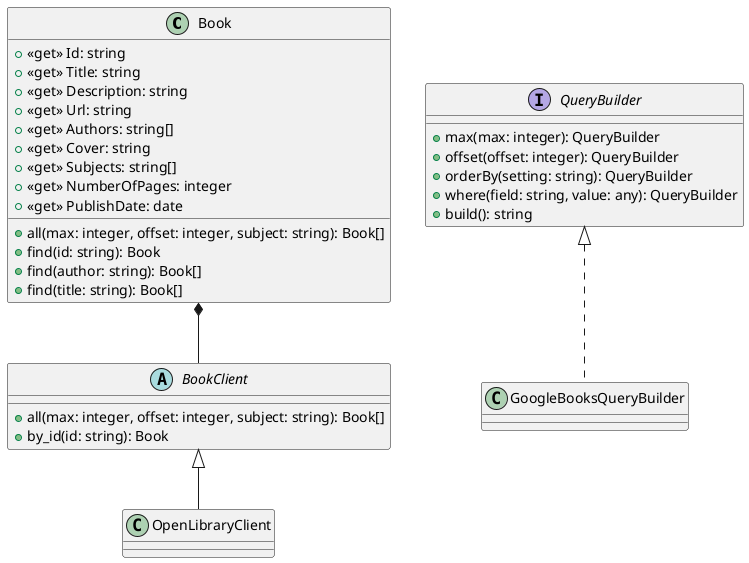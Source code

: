 @startuml
class Book {
  + <<get>> Id: string
  + <<get>> Title: string
  + <<get>> Description: string
  + <<get>> Url: string
  + <<get>> Authors: string[]
  + <<get>> Cover: string
  + <<get>> Subjects: string[]
  + <<get>> NumberOfPages: integer
  + <<get>> PublishDate: date

  + all(max: integer, offset: integer, subject: string): Book[]
  + find(id: string): Book
  + find(author: string): Book[]
  + find(title: string): Book[]
}

abstract class BookClient {
    + all(max: integer, offset: integer, subject: string): Book[]
    + by_id(id: string): Book
}

class OpenLibraryClient {

}

interface QueryBuilder {
  + max(max: integer): QueryBuilder
  + offset(offset: integer): QueryBuilder
  + orderBy(setting: string): QueryBuilder
  + where(field: string, value: any): QueryBuilder
  + build(): string
}

class GoogleBooksQueryBuilder {}

BookClient <|-- OpenLibraryClient
QueryBuilder <|.. GoogleBooksQueryBuilder

Book *-- BookClient
@enduml